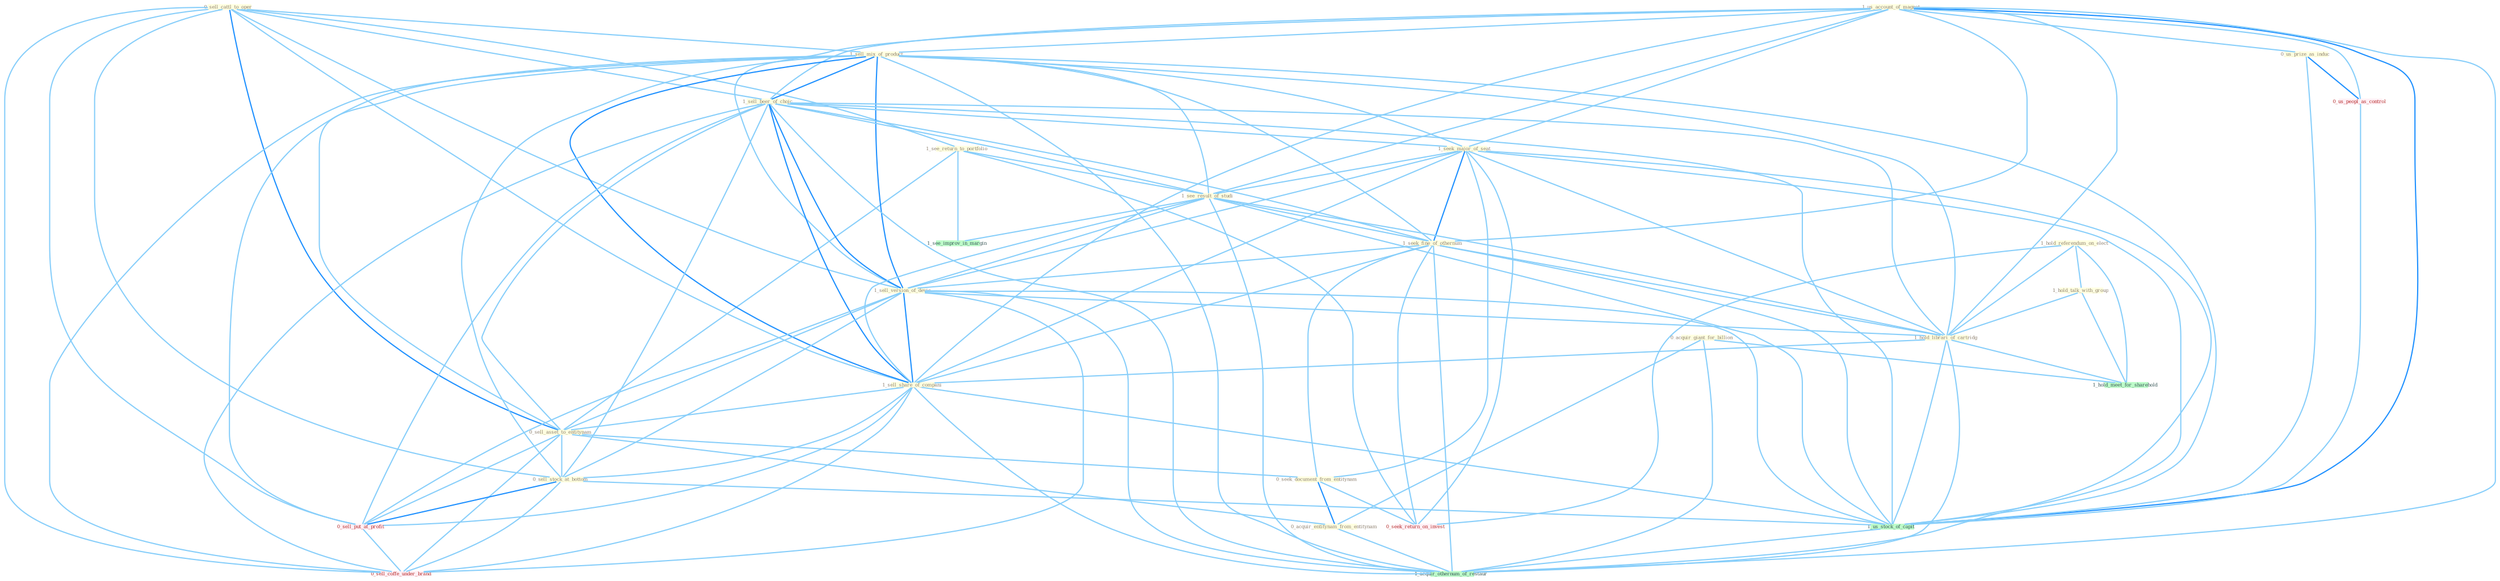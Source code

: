 Graph G{ 
    node
    [shape=polygon,style=filled,width=.5,height=.06,color="#BDFCC9",fixedsize=true,fontsize=4,
    fontcolor="#2f4f4f"];
    {node
    [color="#ffffe0", fontcolor="#8b7d6b"] "0_sell_cattl_to_oper " "1_see_return_to_portfolio " "1_us_account_of_magnat " "1_sell_mix_of_product " "1_hold_referendum_on_elect " "1_sell_beer_of_choic " "1_seek_major_of_seat " "1_see_result_of_studi " "0_us_prize_as_induc " "1_seek_fine_of_othernum " "1_hold_talk_with_group " "1_sell_version_of_devic " "1_hold_librari_of_cartridg " "1_sell_share_of_compani " "0_acquir_giant_for_billion " "0_sell_asset_to_entitynam " "0_seek_document_from_entitynam " "0_sell_stock_at_bottom " "0_acquir_entitynam_from_entitynam "}
{node [color="#fff0f5", fontcolor="#b22222"] "0_us_peopl_as_control " "0_sell_put_at_profit " "0_seek_return_on_invest " "0_sell_coffe_under_brand "}
edge [color="#B0E2FF"];

	"0_sell_cattl_to_oper " -- "1_see_return_to_portfolio " [w="1", color="#87cefa" ];
	"0_sell_cattl_to_oper " -- "1_sell_mix_of_product " [w="1", color="#87cefa" ];
	"0_sell_cattl_to_oper " -- "1_sell_beer_of_choic " [w="1", color="#87cefa" ];
	"0_sell_cattl_to_oper " -- "1_sell_version_of_devic " [w="1", color="#87cefa" ];
	"0_sell_cattl_to_oper " -- "1_sell_share_of_compani " [w="1", color="#87cefa" ];
	"0_sell_cattl_to_oper " -- "0_sell_asset_to_entitynam " [w="2", color="#1e90ff" , len=0.8];
	"0_sell_cattl_to_oper " -- "0_sell_stock_at_bottom " [w="1", color="#87cefa" ];
	"0_sell_cattl_to_oper " -- "0_sell_put_at_profit " [w="1", color="#87cefa" ];
	"0_sell_cattl_to_oper " -- "0_sell_coffe_under_brand " [w="1", color="#87cefa" ];
	"1_see_return_to_portfolio " -- "1_see_result_of_studi " [w="1", color="#87cefa" ];
	"1_see_return_to_portfolio " -- "0_sell_asset_to_entitynam " [w="1", color="#87cefa" ];
	"1_see_return_to_portfolio " -- "0_seek_return_on_invest " [w="1", color="#87cefa" ];
	"1_see_return_to_portfolio " -- "1_see_improv_in_margin " [w="1", color="#87cefa" ];
	"1_us_account_of_magnat " -- "1_sell_mix_of_product " [w="1", color="#87cefa" ];
	"1_us_account_of_magnat " -- "1_sell_beer_of_choic " [w="1", color="#87cefa" ];
	"1_us_account_of_magnat " -- "1_seek_major_of_seat " [w="1", color="#87cefa" ];
	"1_us_account_of_magnat " -- "1_see_result_of_studi " [w="1", color="#87cefa" ];
	"1_us_account_of_magnat " -- "0_us_prize_as_induc " [w="1", color="#87cefa" ];
	"1_us_account_of_magnat " -- "1_seek_fine_of_othernum " [w="1", color="#87cefa" ];
	"1_us_account_of_magnat " -- "1_sell_version_of_devic " [w="1", color="#87cefa" ];
	"1_us_account_of_magnat " -- "1_hold_librari_of_cartridg " [w="1", color="#87cefa" ];
	"1_us_account_of_magnat " -- "1_sell_share_of_compani " [w="1", color="#87cefa" ];
	"1_us_account_of_magnat " -- "0_us_peopl_as_control " [w="1", color="#87cefa" ];
	"1_us_account_of_magnat " -- "1_us_stock_of_capit " [w="2", color="#1e90ff" , len=0.8];
	"1_us_account_of_magnat " -- "1_acquir_othernum_of_restaur " [w="1", color="#87cefa" ];
	"1_sell_mix_of_product " -- "1_sell_beer_of_choic " [w="2", color="#1e90ff" , len=0.8];
	"1_sell_mix_of_product " -- "1_seek_major_of_seat " [w="1", color="#87cefa" ];
	"1_sell_mix_of_product " -- "1_see_result_of_studi " [w="1", color="#87cefa" ];
	"1_sell_mix_of_product " -- "1_seek_fine_of_othernum " [w="1", color="#87cefa" ];
	"1_sell_mix_of_product " -- "1_sell_version_of_devic " [w="2", color="#1e90ff" , len=0.8];
	"1_sell_mix_of_product " -- "1_hold_librari_of_cartridg " [w="1", color="#87cefa" ];
	"1_sell_mix_of_product " -- "1_sell_share_of_compani " [w="2", color="#1e90ff" , len=0.8];
	"1_sell_mix_of_product " -- "0_sell_asset_to_entitynam " [w="1", color="#87cefa" ];
	"1_sell_mix_of_product " -- "0_sell_stock_at_bottom " [w="1", color="#87cefa" ];
	"1_sell_mix_of_product " -- "0_sell_put_at_profit " [w="1", color="#87cefa" ];
	"1_sell_mix_of_product " -- "1_us_stock_of_capit " [w="1", color="#87cefa" ];
	"1_sell_mix_of_product " -- "0_sell_coffe_under_brand " [w="1", color="#87cefa" ];
	"1_sell_mix_of_product " -- "1_acquir_othernum_of_restaur " [w="1", color="#87cefa" ];
	"1_hold_referendum_on_elect " -- "1_hold_talk_with_group " [w="1", color="#87cefa" ];
	"1_hold_referendum_on_elect " -- "1_hold_librari_of_cartridg " [w="1", color="#87cefa" ];
	"1_hold_referendum_on_elect " -- "0_seek_return_on_invest " [w="1", color="#87cefa" ];
	"1_hold_referendum_on_elect " -- "1_hold_meet_for_sharehold " [w="1", color="#87cefa" ];
	"1_sell_beer_of_choic " -- "1_seek_major_of_seat " [w="1", color="#87cefa" ];
	"1_sell_beer_of_choic " -- "1_see_result_of_studi " [w="1", color="#87cefa" ];
	"1_sell_beer_of_choic " -- "1_seek_fine_of_othernum " [w="1", color="#87cefa" ];
	"1_sell_beer_of_choic " -- "1_sell_version_of_devic " [w="2", color="#1e90ff" , len=0.8];
	"1_sell_beer_of_choic " -- "1_hold_librari_of_cartridg " [w="1", color="#87cefa" ];
	"1_sell_beer_of_choic " -- "1_sell_share_of_compani " [w="2", color="#1e90ff" , len=0.8];
	"1_sell_beer_of_choic " -- "0_sell_asset_to_entitynam " [w="1", color="#87cefa" ];
	"1_sell_beer_of_choic " -- "0_sell_stock_at_bottom " [w="1", color="#87cefa" ];
	"1_sell_beer_of_choic " -- "0_sell_put_at_profit " [w="1", color="#87cefa" ];
	"1_sell_beer_of_choic " -- "1_us_stock_of_capit " [w="1", color="#87cefa" ];
	"1_sell_beer_of_choic " -- "0_sell_coffe_under_brand " [w="1", color="#87cefa" ];
	"1_sell_beer_of_choic " -- "1_acquir_othernum_of_restaur " [w="1", color="#87cefa" ];
	"1_seek_major_of_seat " -- "1_see_result_of_studi " [w="1", color="#87cefa" ];
	"1_seek_major_of_seat " -- "1_seek_fine_of_othernum " [w="2", color="#1e90ff" , len=0.8];
	"1_seek_major_of_seat " -- "1_sell_version_of_devic " [w="1", color="#87cefa" ];
	"1_seek_major_of_seat " -- "1_hold_librari_of_cartridg " [w="1", color="#87cefa" ];
	"1_seek_major_of_seat " -- "1_sell_share_of_compani " [w="1", color="#87cefa" ];
	"1_seek_major_of_seat " -- "0_seek_document_from_entitynam " [w="1", color="#87cefa" ];
	"1_seek_major_of_seat " -- "0_seek_return_on_invest " [w="1", color="#87cefa" ];
	"1_seek_major_of_seat " -- "1_us_stock_of_capit " [w="1", color="#87cefa" ];
	"1_seek_major_of_seat " -- "1_acquir_othernum_of_restaur " [w="1", color="#87cefa" ];
	"1_see_result_of_studi " -- "1_seek_fine_of_othernum " [w="1", color="#87cefa" ];
	"1_see_result_of_studi " -- "1_sell_version_of_devic " [w="1", color="#87cefa" ];
	"1_see_result_of_studi " -- "1_hold_librari_of_cartridg " [w="1", color="#87cefa" ];
	"1_see_result_of_studi " -- "1_sell_share_of_compani " [w="1", color="#87cefa" ];
	"1_see_result_of_studi " -- "1_us_stock_of_capit " [w="1", color="#87cefa" ];
	"1_see_result_of_studi " -- "1_see_improv_in_margin " [w="1", color="#87cefa" ];
	"1_see_result_of_studi " -- "1_acquir_othernum_of_restaur " [w="1", color="#87cefa" ];
	"0_us_prize_as_induc " -- "0_us_peopl_as_control " [w="2", color="#1e90ff" , len=0.8];
	"0_us_prize_as_induc " -- "1_us_stock_of_capit " [w="1", color="#87cefa" ];
	"1_seek_fine_of_othernum " -- "1_sell_version_of_devic " [w="1", color="#87cefa" ];
	"1_seek_fine_of_othernum " -- "1_hold_librari_of_cartridg " [w="1", color="#87cefa" ];
	"1_seek_fine_of_othernum " -- "1_sell_share_of_compani " [w="1", color="#87cefa" ];
	"1_seek_fine_of_othernum " -- "0_seek_document_from_entitynam " [w="1", color="#87cefa" ];
	"1_seek_fine_of_othernum " -- "0_seek_return_on_invest " [w="1", color="#87cefa" ];
	"1_seek_fine_of_othernum " -- "1_us_stock_of_capit " [w="1", color="#87cefa" ];
	"1_seek_fine_of_othernum " -- "1_acquir_othernum_of_restaur " [w="1", color="#87cefa" ];
	"1_hold_talk_with_group " -- "1_hold_librari_of_cartridg " [w="1", color="#87cefa" ];
	"1_hold_talk_with_group " -- "1_hold_meet_for_sharehold " [w="1", color="#87cefa" ];
	"1_sell_version_of_devic " -- "1_hold_librari_of_cartridg " [w="1", color="#87cefa" ];
	"1_sell_version_of_devic " -- "1_sell_share_of_compani " [w="2", color="#1e90ff" , len=0.8];
	"1_sell_version_of_devic " -- "0_sell_asset_to_entitynam " [w="1", color="#87cefa" ];
	"1_sell_version_of_devic " -- "0_sell_stock_at_bottom " [w="1", color="#87cefa" ];
	"1_sell_version_of_devic " -- "0_sell_put_at_profit " [w="1", color="#87cefa" ];
	"1_sell_version_of_devic " -- "1_us_stock_of_capit " [w="1", color="#87cefa" ];
	"1_sell_version_of_devic " -- "0_sell_coffe_under_brand " [w="1", color="#87cefa" ];
	"1_sell_version_of_devic " -- "1_acquir_othernum_of_restaur " [w="1", color="#87cefa" ];
	"1_hold_librari_of_cartridg " -- "1_sell_share_of_compani " [w="1", color="#87cefa" ];
	"1_hold_librari_of_cartridg " -- "1_us_stock_of_capit " [w="1", color="#87cefa" ];
	"1_hold_librari_of_cartridg " -- "1_hold_meet_for_sharehold " [w="1", color="#87cefa" ];
	"1_hold_librari_of_cartridg " -- "1_acquir_othernum_of_restaur " [w="1", color="#87cefa" ];
	"1_sell_share_of_compani " -- "0_sell_asset_to_entitynam " [w="1", color="#87cefa" ];
	"1_sell_share_of_compani " -- "0_sell_stock_at_bottom " [w="1", color="#87cefa" ];
	"1_sell_share_of_compani " -- "0_sell_put_at_profit " [w="1", color="#87cefa" ];
	"1_sell_share_of_compani " -- "1_us_stock_of_capit " [w="1", color="#87cefa" ];
	"1_sell_share_of_compani " -- "0_sell_coffe_under_brand " [w="1", color="#87cefa" ];
	"1_sell_share_of_compani " -- "1_acquir_othernum_of_restaur " [w="1", color="#87cefa" ];
	"0_acquir_giant_for_billion " -- "0_acquir_entitynam_from_entitynam " [w="1", color="#87cefa" ];
	"0_acquir_giant_for_billion " -- "1_hold_meet_for_sharehold " [w="1", color="#87cefa" ];
	"0_acquir_giant_for_billion " -- "1_acquir_othernum_of_restaur " [w="1", color="#87cefa" ];
	"0_sell_asset_to_entitynam " -- "0_seek_document_from_entitynam " [w="1", color="#87cefa" ];
	"0_sell_asset_to_entitynam " -- "0_sell_stock_at_bottom " [w="1", color="#87cefa" ];
	"0_sell_asset_to_entitynam " -- "0_acquir_entitynam_from_entitynam " [w="1", color="#87cefa" ];
	"0_sell_asset_to_entitynam " -- "0_sell_put_at_profit " [w="1", color="#87cefa" ];
	"0_sell_asset_to_entitynam " -- "0_sell_coffe_under_brand " [w="1", color="#87cefa" ];
	"0_seek_document_from_entitynam " -- "0_acquir_entitynam_from_entitynam " [w="2", color="#1e90ff" , len=0.8];
	"0_seek_document_from_entitynam " -- "0_seek_return_on_invest " [w="1", color="#87cefa" ];
	"0_sell_stock_at_bottom " -- "0_sell_put_at_profit " [w="2", color="#1e90ff" , len=0.8];
	"0_sell_stock_at_bottom " -- "1_us_stock_of_capit " [w="1", color="#87cefa" ];
	"0_sell_stock_at_bottom " -- "0_sell_coffe_under_brand " [w="1", color="#87cefa" ];
	"0_acquir_entitynam_from_entitynam " -- "1_acquir_othernum_of_restaur " [w="1", color="#87cefa" ];
	"0_us_peopl_as_control " -- "1_us_stock_of_capit " [w="1", color="#87cefa" ];
	"0_sell_put_at_profit " -- "0_sell_coffe_under_brand " [w="1", color="#87cefa" ];
	"1_us_stock_of_capit " -- "1_acquir_othernum_of_restaur " [w="1", color="#87cefa" ];
}